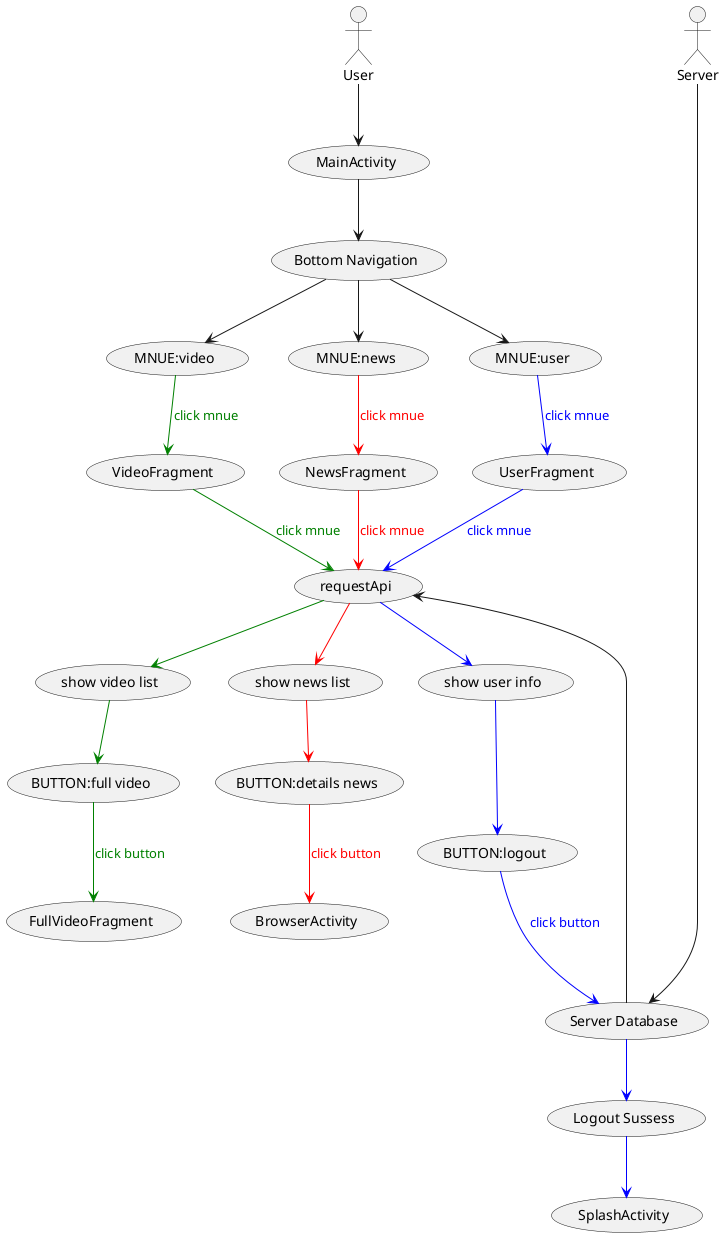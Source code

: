 @startuml
'https://plantuml.com/use-case-diagram

User --> (MainActivity)
(MainActivity)  --> (Bottom Navigation)
(Bottom Navigation)  --> (MNUE:video)
(Bottom Navigation)  --> (MNUE:news)
(Bottom Navigation)  --> (MNUE:user)
(MNUE:video)-->(VideoFragment)#green;text:green : click mnue
(MNUE:news)-->(NewsFragment)#red;text:red : click mnue
(MNUE:user)-->(UserFragment)#blue;text:blue : click mnue
(VideoFragment)-->(requestApi)#green;text:green : click mnue
(NewsFragment)-->(requestApi)#red;text:red : click mnue
(UserFragment)-->(requestApi)#blue;text:blue : click mnue
(requestApi)-->(show video list)#green
(requestApi)-->(show news list)#red
(requestApi)-->(show user info)#blue
(show video list)-->(BUTTON:full video)#green
(show news list)-->(BUTTON:details news)#red
(show user info)-->(BUTTON:logout)#blue
(BUTTON:full video)-->(FullVideoFragment)#green;text:green : click button
(BUTTON:details news)-->(BrowserActivity)#red;text:red : click button
(BUTTON:logout)-->(Server Database)#blue;text:blue : click button

Server ----------> (Server Database)
(requestApi) <----- (Server Database)
(Server Database)-->(Logout Sussess)#blue
(Logout Sussess)-->(SplashActivity)#blue

@enduml